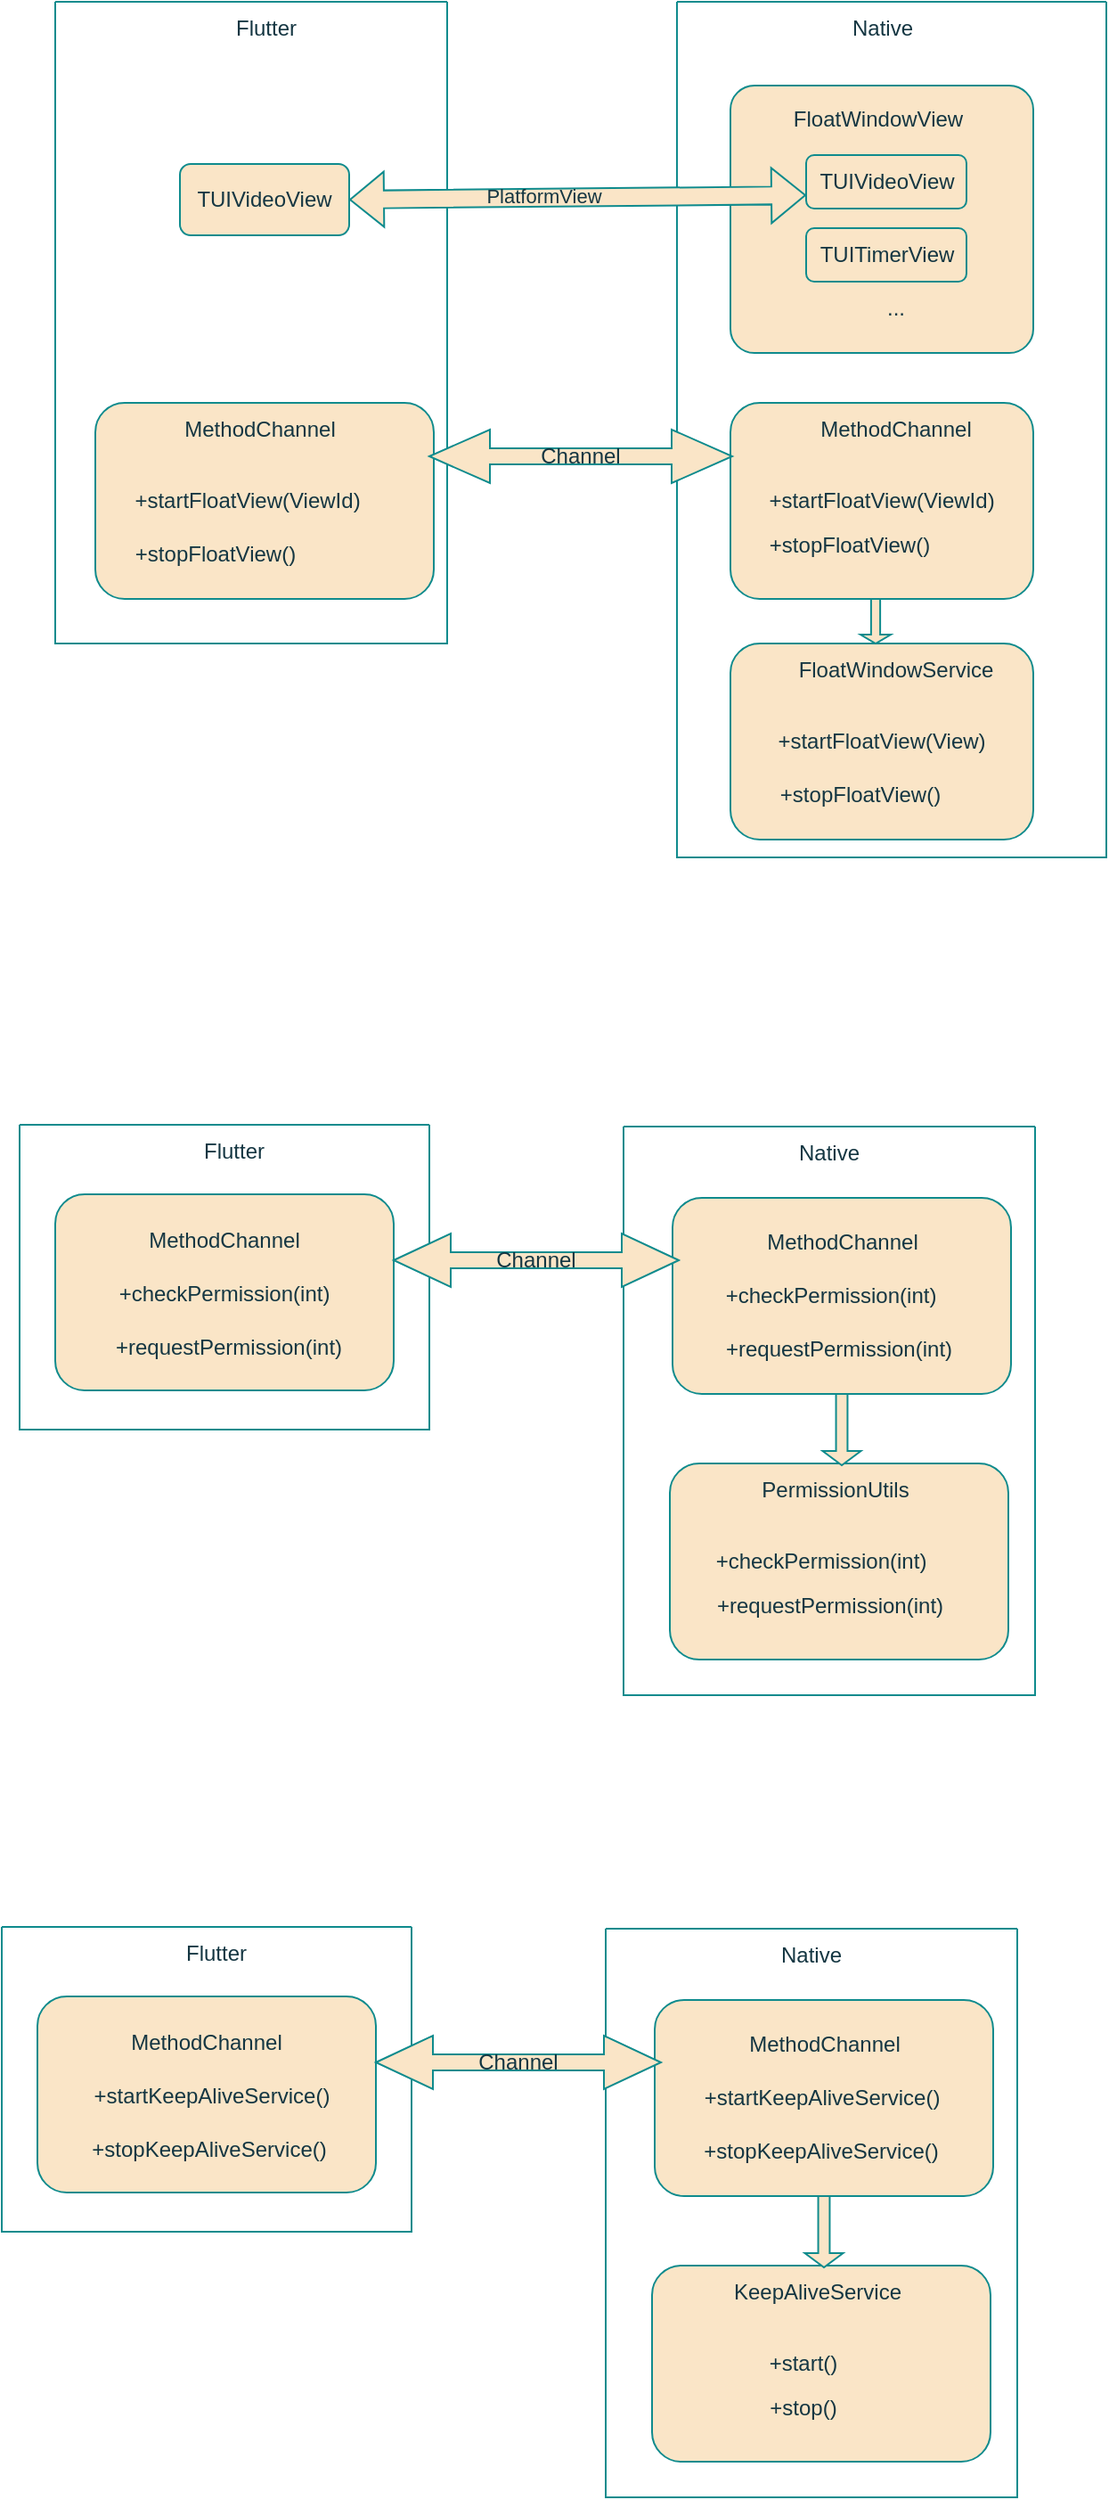 <mxfile version="21.2.2" type="github">
  <diagram name="第 1 页" id="QmG3-PcEkuPx87hOaXbz">
    <mxGraphModel dx="1754" dy="988" grid="1" gridSize="10" guides="1" tooltips="1" connect="1" arrows="1" fold="1" page="1" pageScale="1" pageWidth="827" pageHeight="1169" math="0" shadow="0">
      <root>
        <mxCell id="0" />
        <mxCell id="1" parent="0" />
        <mxCell id="VjTijOHrhGqJa4PpmiOG-1" value="" style="swimlane;startSize=0;labelBackgroundColor=none;fillColor=#FAE5C7;strokeColor=#0F8B8D;fontColor=#143642;" parent="1" vertex="1">
          <mxGeometry x="449" y="270" width="241" height="480" as="geometry" />
        </mxCell>
        <mxCell id="VjTijOHrhGqJa4PpmiOG-4" value="Native" style="text;html=1;align=center;verticalAlign=middle;resizable=0;points=[];autosize=1;strokeColor=none;fillColor=none;labelBackgroundColor=none;fontColor=#143642;" parent="VjTijOHrhGqJa4PpmiOG-1" vertex="1">
          <mxGeometry x="85" width="60" height="30" as="geometry" />
        </mxCell>
        <mxCell id="VjTijOHrhGqJa4PpmiOG-7" value="" style="rounded=1;whiteSpace=wrap;html=1;strokeColor=#0F8B8D;fontColor=#143642;fillColor=#FAE5C7;arcSize=9;labelBackgroundColor=none;" parent="VjTijOHrhGqJa4PpmiOG-1" vertex="1">
          <mxGeometry x="30" y="47" width="170" height="150" as="geometry" />
        </mxCell>
        <mxCell id="VjTijOHrhGqJa4PpmiOG-6" value="TUIVideoView" style="rounded=1;whiteSpace=wrap;html=1;strokeColor=#0F8B8D;fontColor=#143642;fillColor=#FAE5C7;labelBackgroundColor=none;" parent="VjTijOHrhGqJa4PpmiOG-1" vertex="1">
          <mxGeometry x="72.5" y="86" width="90" height="30" as="geometry" />
        </mxCell>
        <mxCell id="VjTijOHrhGqJa4PpmiOG-9" value="TUITimerView" style="rounded=1;whiteSpace=wrap;html=1;strokeColor=#0F8B8D;fontColor=#143642;fillColor=#FAE5C7;labelBackgroundColor=none;" parent="VjTijOHrhGqJa4PpmiOG-1" vertex="1">
          <mxGeometry x="72.5" y="127" width="90" height="30" as="geometry" />
        </mxCell>
        <mxCell id="VjTijOHrhGqJa4PpmiOG-10" value="FloatWindowView" style="text;html=1;strokeColor=none;fillColor=none;align=center;verticalAlign=middle;whiteSpace=wrap;rounded=0;fontColor=#143642;labelBackgroundColor=none;" parent="VjTijOHrhGqJa4PpmiOG-1" vertex="1">
          <mxGeometry x="82.5" y="51" width="60" height="30" as="geometry" />
        </mxCell>
        <mxCell id="VjTijOHrhGqJa4PpmiOG-12" value="..." style="text;html=1;strokeColor=none;fillColor=none;align=center;verticalAlign=middle;whiteSpace=wrap;rounded=0;fontColor=#143642;labelBackgroundColor=none;" parent="VjTijOHrhGqJa4PpmiOG-1" vertex="1">
          <mxGeometry x="92.5" y="157" width="60" height="30" as="geometry" />
        </mxCell>
        <mxCell id="VjTijOHrhGqJa4PpmiOG-18" value="" style="rounded=1;whiteSpace=wrap;html=1;strokeColor=#0F8B8D;fontColor=#143642;fillColor=#FAE5C7;labelBackgroundColor=none;" parent="VjTijOHrhGqJa4PpmiOG-1" vertex="1">
          <mxGeometry x="30" y="360" width="170" height="110" as="geometry" />
        </mxCell>
        <mxCell id="VjTijOHrhGqJa4PpmiOG-19" value="FloatWindowService" style="text;html=1;strokeColor=none;fillColor=none;align=center;verticalAlign=middle;whiteSpace=wrap;rounded=0;fontColor=#143642;labelBackgroundColor=none;" parent="VjTijOHrhGqJa4PpmiOG-1" vertex="1">
          <mxGeometry x="92.5" y="360" width="60" height="30" as="geometry" />
        </mxCell>
        <mxCell id="VjTijOHrhGqJa4PpmiOG-20" value="+startFloatView(View)" style="text;html=1;strokeColor=none;fillColor=none;align=center;verticalAlign=middle;whiteSpace=wrap;rounded=0;fontColor=#143642;labelBackgroundColor=none;" parent="VjTijOHrhGqJa4PpmiOG-1" vertex="1">
          <mxGeometry x="85" y="400" width="60" height="30" as="geometry" />
        </mxCell>
        <mxCell id="VjTijOHrhGqJa4PpmiOG-24" value="+stopFloatView()" style="text;html=1;strokeColor=none;fillColor=none;align=center;verticalAlign=middle;whiteSpace=wrap;rounded=0;fontColor=#143642;labelBackgroundColor=none;" parent="VjTijOHrhGqJa4PpmiOG-1" vertex="1">
          <mxGeometry x="72.5" y="430" width="60" height="30" as="geometry" />
        </mxCell>
        <mxCell id="VjTijOHrhGqJa4PpmiOG-59" value="" style="rounded=1;whiteSpace=wrap;html=1;strokeColor=#0F8B8D;fontColor=#143642;fillColor=#FAE5C7;labelBackgroundColor=none;" parent="VjTijOHrhGqJa4PpmiOG-1" vertex="1">
          <mxGeometry x="30" y="225" width="170" height="110" as="geometry" />
        </mxCell>
        <mxCell id="VjTijOHrhGqJa4PpmiOG-60" value="MethodChannel" style="text;html=1;strokeColor=none;fillColor=none;align=center;verticalAlign=middle;whiteSpace=wrap;rounded=0;fontColor=#143642;labelBackgroundColor=none;" parent="VjTijOHrhGqJa4PpmiOG-1" vertex="1">
          <mxGeometry x="92.5" y="225" width="60" height="30" as="geometry" />
        </mxCell>
        <mxCell id="VjTijOHrhGqJa4PpmiOG-61" value="+startFloatView(ViewId)" style="text;html=1;strokeColor=none;fillColor=none;align=center;verticalAlign=middle;whiteSpace=wrap;rounded=0;fontColor=#143642;labelBackgroundColor=none;" parent="VjTijOHrhGqJa4PpmiOG-1" vertex="1">
          <mxGeometry x="85" y="265" width="60" height="30" as="geometry" />
        </mxCell>
        <mxCell id="VjTijOHrhGqJa4PpmiOG-62" value="+stopFloatView()" style="text;html=1;strokeColor=none;fillColor=none;align=center;verticalAlign=middle;whiteSpace=wrap;rounded=0;fontColor=#143642;labelBackgroundColor=none;" parent="VjTijOHrhGqJa4PpmiOG-1" vertex="1">
          <mxGeometry x="67" y="290" width="60" height="30" as="geometry" />
        </mxCell>
        <mxCell id="VjTijOHrhGqJa4PpmiOG-70" value="" style="shape=singleArrow;direction=south;whiteSpace=wrap;html=1;strokeColor=#0F8B8D;fontColor=#143642;fillColor=#FAE5C7;labelBackgroundColor=none;" parent="VjTijOHrhGqJa4PpmiOG-1" vertex="1">
          <mxGeometry x="103" y="335" width="17" height="25" as="geometry" />
        </mxCell>
        <mxCell id="VjTijOHrhGqJa4PpmiOG-2" value="" style="swimlane;startSize=0;fillColor=#FAE5C7;strokeColor=#0F8B8D;labelBackgroundColor=none;fontColor=#143642;" parent="1" vertex="1">
          <mxGeometry x="100" y="270" width="220" height="360" as="geometry" />
        </mxCell>
        <mxCell id="VjTijOHrhGqJa4PpmiOG-3" value="Flutter" style="text;html=1;align=center;verticalAlign=middle;resizable=0;points=[];autosize=1;strokeColor=none;fillColor=none;labelBackgroundColor=none;fontColor=#143642;" parent="VjTijOHrhGqJa4PpmiOG-2" vertex="1">
          <mxGeometry x="87.5" width="60" height="30" as="geometry" />
        </mxCell>
        <mxCell id="VjTijOHrhGqJa4PpmiOG-5" value="TUIVideoView" style="rounded=1;whiteSpace=wrap;html=1;strokeColor=#0F8B8D;fontColor=#143642;fillColor=#FAE5C7;labelBackgroundColor=none;" parent="VjTijOHrhGqJa4PpmiOG-2" vertex="1">
          <mxGeometry x="70" y="91" width="95" height="40" as="geometry" />
        </mxCell>
        <mxCell id="VjTijOHrhGqJa4PpmiOG-55" value="" style="rounded=1;whiteSpace=wrap;html=1;strokeColor=#0F8B8D;fontColor=#143642;fillColor=#FAE5C7;labelBackgroundColor=none;" parent="VjTijOHrhGqJa4PpmiOG-2" vertex="1">
          <mxGeometry x="22.5" y="225" width="190" height="110" as="geometry" />
        </mxCell>
        <mxCell id="VjTijOHrhGqJa4PpmiOG-56" value="MethodChannel" style="text;html=1;strokeColor=none;fillColor=none;align=center;verticalAlign=middle;whiteSpace=wrap;rounded=0;fontColor=#143642;labelBackgroundColor=none;" parent="VjTijOHrhGqJa4PpmiOG-2" vertex="1">
          <mxGeometry x="85" y="225" width="60" height="30" as="geometry" />
        </mxCell>
        <mxCell id="VjTijOHrhGqJa4PpmiOG-57" value="+startFloatView(ViewId)" style="text;html=1;strokeColor=none;fillColor=none;align=center;verticalAlign=middle;whiteSpace=wrap;rounded=0;fontColor=#143642;labelBackgroundColor=none;" parent="VjTijOHrhGqJa4PpmiOG-2" vertex="1">
          <mxGeometry x="77.5" y="265" width="60" height="30" as="geometry" />
        </mxCell>
        <mxCell id="VjTijOHrhGqJa4PpmiOG-58" value="+stopFloatView()" style="text;html=1;strokeColor=none;fillColor=none;align=center;verticalAlign=middle;whiteSpace=wrap;rounded=0;fontColor=#143642;labelBackgroundColor=none;" parent="VjTijOHrhGqJa4PpmiOG-2" vertex="1">
          <mxGeometry x="60" y="295" width="60" height="30" as="geometry" />
        </mxCell>
        <mxCell id="VjTijOHrhGqJa4PpmiOG-25" value="" style="shape=flexArrow;endArrow=classic;startArrow=classic;html=1;rounded=0;strokeColor=#0F8B8D;fontColor=default;fillColor=#FAE5C7;exitX=1;exitY=0.5;exitDx=0;exitDy=0;entryX=0;entryY=0.75;entryDx=0;entryDy=0;labelBackgroundColor=none;" parent="1" source="VjTijOHrhGqJa4PpmiOG-5" target="VjTijOHrhGqJa4PpmiOG-6" edge="1">
          <mxGeometry width="100" height="100" relative="1" as="geometry">
            <mxPoint x="370" y="571" as="sourcePoint" />
            <mxPoint x="470" y="471" as="targetPoint" />
          </mxGeometry>
        </mxCell>
        <mxCell id="VjTijOHrhGqJa4PpmiOG-26" value="PlatformView" style="edgeLabel;html=1;align=center;verticalAlign=middle;resizable=0;points=[];fontColor=#143642;labelBackgroundColor=none;" parent="VjTijOHrhGqJa4PpmiOG-25" vertex="1" connectable="0">
          <mxGeometry x="-0.154" y="1" relative="1" as="geometry">
            <mxPoint as="offset" />
          </mxGeometry>
        </mxCell>
        <mxCell id="VjTijOHrhGqJa4PpmiOG-27" value="Channel" style="shape=doubleArrow;whiteSpace=wrap;html=1;strokeColor=#0F8B8D;fillColor=#FAE5C7;labelBackgroundColor=none;fontColor=#143642;" parent="1" vertex="1">
          <mxGeometry x="310" y="510" width="170" height="30" as="geometry" />
        </mxCell>
        <mxCell id="VjTijOHrhGqJa4PpmiOG-29" value="" style="swimlane;startSize=0;labelBackgroundColor=none;fillColor=#FAE5C7;strokeColor=#0F8B8D;fontColor=#143642;" parent="1" vertex="1">
          <mxGeometry x="419" y="901" width="231" height="319" as="geometry" />
        </mxCell>
        <mxCell id="VjTijOHrhGqJa4PpmiOG-30" value="Native" style="text;html=1;align=center;verticalAlign=middle;resizable=0;points=[];autosize=1;strokeColor=none;fillColor=none;labelBackgroundColor=none;fontColor=#143642;" parent="VjTijOHrhGqJa4PpmiOG-29" vertex="1">
          <mxGeometry x="85" width="60" height="30" as="geometry" />
        </mxCell>
        <mxCell id="VjTijOHrhGqJa4PpmiOG-35" value="..." style="text;html=1;strokeColor=none;fillColor=none;align=center;verticalAlign=middle;whiteSpace=wrap;rounded=0;fontColor=#143642;labelBackgroundColor=none;" parent="VjTijOHrhGqJa4PpmiOG-29" vertex="1">
          <mxGeometry x="92.5" y="206" width="60" height="30" as="geometry" />
        </mxCell>
        <mxCell id="VjTijOHrhGqJa4PpmiOG-36" value="" style="rounded=1;whiteSpace=wrap;html=1;strokeColor=#0F8B8D;fontColor=#143642;fillColor=#FAE5C7;labelBackgroundColor=none;" parent="VjTijOHrhGqJa4PpmiOG-29" vertex="1">
          <mxGeometry x="27.5" y="40" width="190" height="110" as="geometry" />
        </mxCell>
        <mxCell id="VjTijOHrhGqJa4PpmiOG-37" value="MethodChannel" style="text;html=1;strokeColor=none;fillColor=none;align=center;verticalAlign=middle;whiteSpace=wrap;rounded=0;fontColor=#143642;labelBackgroundColor=none;" parent="VjTijOHrhGqJa4PpmiOG-29" vertex="1">
          <mxGeometry x="92.5" y="50" width="60" height="30" as="geometry" />
        </mxCell>
        <mxCell id="VjTijOHrhGqJa4PpmiOG-38" value="+checkPermission&lt;span style=&quot;background-color: initial;&quot;&gt;(int)&lt;/span&gt;" style="text;html=1;strokeColor=none;fillColor=none;align=center;verticalAlign=middle;whiteSpace=wrap;rounded=0;fontColor=#143642;labelBackgroundColor=none;" parent="VjTijOHrhGqJa4PpmiOG-29" vertex="1">
          <mxGeometry x="80" y="80" width="72.5" height="30" as="geometry" />
        </mxCell>
        <mxCell id="VjTijOHrhGqJa4PpmiOG-39" value="+requestPermission&lt;span style=&quot;background-color: initial;&quot;&gt;(int)&lt;/span&gt;" style="text;html=1;strokeColor=none;fillColor=none;align=center;verticalAlign=middle;whiteSpace=wrap;rounded=0;fontColor=#143642;labelBackgroundColor=none;" parent="VjTijOHrhGqJa4PpmiOG-29" vertex="1">
          <mxGeometry x="91" y="110" width="60" height="30" as="geometry" />
        </mxCell>
        <mxCell id="VjTijOHrhGqJa4PpmiOG-71" value="" style="rounded=1;whiteSpace=wrap;html=1;strokeColor=#0F8B8D;fontColor=#143642;fillColor=#FAE5C7;labelBackgroundColor=none;" parent="VjTijOHrhGqJa4PpmiOG-29" vertex="1">
          <mxGeometry x="26" y="189" width="190" height="110" as="geometry" />
        </mxCell>
        <mxCell id="VjTijOHrhGqJa4PpmiOG-72" value="PermissionUtils" style="text;html=1;strokeColor=none;fillColor=none;align=center;verticalAlign=middle;whiteSpace=wrap;rounded=0;fontColor=#143642;labelBackgroundColor=none;" parent="VjTijOHrhGqJa4PpmiOG-29" vertex="1">
          <mxGeometry x="88.5" y="189" width="60" height="30" as="geometry" />
        </mxCell>
        <mxCell id="VjTijOHrhGqJa4PpmiOG-73" value="+checkPermission(int)" style="text;html=1;strokeColor=none;fillColor=none;align=center;verticalAlign=middle;whiteSpace=wrap;rounded=0;fontColor=#143642;labelBackgroundColor=none;" parent="VjTijOHrhGqJa4PpmiOG-29" vertex="1">
          <mxGeometry x="81" y="229" width="60" height="30" as="geometry" />
        </mxCell>
        <mxCell id="VjTijOHrhGqJa4PpmiOG-74" value="+requestPermission(int)" style="text;html=1;strokeColor=none;fillColor=none;align=center;verticalAlign=middle;whiteSpace=wrap;rounded=0;fontColor=#143642;labelBackgroundColor=none;" parent="VjTijOHrhGqJa4PpmiOG-29" vertex="1">
          <mxGeometry x="80.5" y="254" width="69.5" height="30" as="geometry" />
        </mxCell>
        <mxCell id="VjTijOHrhGqJa4PpmiOG-77" value="" style="shape=singleArrow;direction=south;whiteSpace=wrap;html=1;strokeColor=#0F8B8D;fontColor=#143642;fillColor=#FAE5C7;labelBackgroundColor=none;" parent="VjTijOHrhGqJa4PpmiOG-29" vertex="1">
          <mxGeometry x="111.75" y="150" width="21.5" height="40" as="geometry" />
        </mxCell>
        <mxCell id="VjTijOHrhGqJa4PpmiOG-40" value="" style="swimlane;startSize=0;fillColor=#FAE5C7;strokeColor=#0F8B8D;labelBackgroundColor=none;fontColor=#143642;" parent="1" vertex="1">
          <mxGeometry x="80" y="900" width="230" height="171" as="geometry" />
        </mxCell>
        <mxCell id="VjTijOHrhGqJa4PpmiOG-41" value="Flutter" style="text;html=1;align=center;verticalAlign=middle;resizable=0;points=[];autosize=1;strokeColor=none;fillColor=none;labelBackgroundColor=none;fontColor=#143642;" parent="VjTijOHrhGqJa4PpmiOG-40" vertex="1">
          <mxGeometry x="90" width="60" height="30" as="geometry" />
        </mxCell>
        <mxCell id="VjTijOHrhGqJa4PpmiOG-50" value="" style="rounded=1;whiteSpace=wrap;html=1;strokeColor=#0F8B8D;fontColor=#143642;fillColor=#FAE5C7;labelBackgroundColor=none;" parent="VjTijOHrhGqJa4PpmiOG-40" vertex="1">
          <mxGeometry x="20" y="39" width="190" height="110" as="geometry" />
        </mxCell>
        <mxCell id="VjTijOHrhGqJa4PpmiOG-51" value="MethodChannel" style="text;html=1;strokeColor=none;fillColor=none;align=center;verticalAlign=middle;whiteSpace=wrap;rounded=0;fontColor=#143642;labelBackgroundColor=none;" parent="VjTijOHrhGqJa4PpmiOG-40" vertex="1">
          <mxGeometry x="85" y="50" width="60" height="30" as="geometry" />
        </mxCell>
        <mxCell id="VjTijOHrhGqJa4PpmiOG-52" value="+checkPermission&lt;span style=&quot;background-color: initial;&quot;&gt;(int)&lt;/span&gt;" style="text;html=1;strokeColor=none;fillColor=none;align=center;verticalAlign=middle;whiteSpace=wrap;rounded=0;fontColor=#143642;labelBackgroundColor=none;" parent="VjTijOHrhGqJa4PpmiOG-40" vertex="1">
          <mxGeometry x="85" y="80" width="60" height="30" as="geometry" />
        </mxCell>
        <mxCell id="VjTijOHrhGqJa4PpmiOG-53" value="+requestPermission&lt;span style=&quot;background-color: initial;&quot;&gt;(int)&lt;/span&gt;" style="text;html=1;strokeColor=none;fillColor=none;align=center;verticalAlign=middle;whiteSpace=wrap;rounded=0;fontColor=#143642;labelBackgroundColor=none;" parent="VjTijOHrhGqJa4PpmiOG-40" vertex="1">
          <mxGeometry x="83.5" y="110" width="66.5" height="30" as="geometry" />
        </mxCell>
        <mxCell id="VjTijOHrhGqJa4PpmiOG-46" value="Channel" style="shape=doubleArrow;whiteSpace=wrap;html=1;strokeColor=#0F8B8D;fontColor=#143642;fillColor=#FAE5C7;labelBackgroundColor=none;" parent="1" vertex="1">
          <mxGeometry x="290" y="961" width="160" height="30" as="geometry" />
        </mxCell>
        <mxCell id="VjTijOHrhGqJa4PpmiOG-78" value="" style="swimlane;startSize=0;labelBackgroundColor=none;fillColor=#FAE5C7;strokeColor=#0F8B8D;fontColor=#143642;" parent="1" vertex="1">
          <mxGeometry x="409" y="1351" width="231" height="319" as="geometry" />
        </mxCell>
        <mxCell id="VjTijOHrhGqJa4PpmiOG-79" value="Native" style="text;html=1;align=center;verticalAlign=middle;resizable=0;points=[];autosize=1;strokeColor=none;fillColor=none;labelBackgroundColor=none;fontColor=#143642;" parent="VjTijOHrhGqJa4PpmiOG-78" vertex="1">
          <mxGeometry x="85" width="60" height="30" as="geometry" />
        </mxCell>
        <mxCell id="VjTijOHrhGqJa4PpmiOG-80" value="..." style="text;html=1;strokeColor=none;fillColor=none;align=center;verticalAlign=middle;whiteSpace=wrap;rounded=0;fontColor=#143642;labelBackgroundColor=none;" parent="VjTijOHrhGqJa4PpmiOG-78" vertex="1">
          <mxGeometry x="92.5" y="206" width="60" height="30" as="geometry" />
        </mxCell>
        <mxCell id="VjTijOHrhGqJa4PpmiOG-81" value="" style="rounded=1;whiteSpace=wrap;html=1;strokeColor=#0F8B8D;fontColor=#143642;fillColor=#FAE5C7;labelBackgroundColor=none;" parent="VjTijOHrhGqJa4PpmiOG-78" vertex="1">
          <mxGeometry x="27.5" y="40" width="190" height="110" as="geometry" />
        </mxCell>
        <mxCell id="VjTijOHrhGqJa4PpmiOG-82" value="MethodChannel" style="text;html=1;strokeColor=none;fillColor=none;align=center;verticalAlign=middle;whiteSpace=wrap;rounded=0;fontColor=#143642;labelBackgroundColor=none;" parent="VjTijOHrhGqJa4PpmiOG-78" vertex="1">
          <mxGeometry x="92.5" y="50" width="60" height="30" as="geometry" />
        </mxCell>
        <mxCell id="VjTijOHrhGqJa4PpmiOG-83" value="+startKeepAliveService()" style="text;html=1;strokeColor=none;fillColor=none;align=center;verticalAlign=middle;whiteSpace=wrap;rounded=0;fontColor=#143642;labelBackgroundColor=none;" parent="VjTijOHrhGqJa4PpmiOG-78" vertex="1">
          <mxGeometry x="85" y="80" width="72.5" height="30" as="geometry" />
        </mxCell>
        <mxCell id="VjTijOHrhGqJa4PpmiOG-84" value="+stopKeepAliveService()" style="text;html=1;strokeColor=none;fillColor=none;align=center;verticalAlign=middle;whiteSpace=wrap;rounded=0;fontColor=#143642;labelBackgroundColor=none;" parent="VjTijOHrhGqJa4PpmiOG-78" vertex="1">
          <mxGeometry x="91" y="110" width="60" height="30" as="geometry" />
        </mxCell>
        <mxCell id="VjTijOHrhGqJa4PpmiOG-85" value="" style="rounded=1;whiteSpace=wrap;html=1;strokeColor=#0F8B8D;fontColor=#143642;fillColor=#FAE5C7;labelBackgroundColor=none;" parent="VjTijOHrhGqJa4PpmiOG-78" vertex="1">
          <mxGeometry x="26" y="189" width="190" height="110" as="geometry" />
        </mxCell>
        <mxCell id="VjTijOHrhGqJa4PpmiOG-86" value="KeepAliveService" style="text;html=1;strokeColor=none;fillColor=none;align=center;verticalAlign=middle;whiteSpace=wrap;rounded=0;fontColor=#143642;labelBackgroundColor=none;" parent="VjTijOHrhGqJa4PpmiOG-78" vertex="1">
          <mxGeometry x="88.5" y="189" width="60" height="30" as="geometry" />
        </mxCell>
        <mxCell id="VjTijOHrhGqJa4PpmiOG-87" value="+start()" style="text;html=1;strokeColor=none;fillColor=none;align=center;verticalAlign=middle;whiteSpace=wrap;rounded=0;fontColor=#143642;labelBackgroundColor=none;" parent="VjTijOHrhGqJa4PpmiOG-78" vertex="1">
          <mxGeometry x="81" y="229" width="60" height="30" as="geometry" />
        </mxCell>
        <mxCell id="VjTijOHrhGqJa4PpmiOG-88" value="+stop()" style="text;html=1;strokeColor=none;fillColor=none;align=center;verticalAlign=middle;whiteSpace=wrap;rounded=0;fontColor=#143642;labelBackgroundColor=none;" parent="VjTijOHrhGqJa4PpmiOG-78" vertex="1">
          <mxGeometry x="75.5" y="254" width="69.5" height="30" as="geometry" />
        </mxCell>
        <mxCell id="VjTijOHrhGqJa4PpmiOG-89" value="" style="shape=singleArrow;direction=south;whiteSpace=wrap;html=1;strokeColor=#0F8B8D;fontColor=#143642;fillColor=#FAE5C7;labelBackgroundColor=none;" parent="VjTijOHrhGqJa4PpmiOG-78" vertex="1">
          <mxGeometry x="111.75" y="150" width="21.5" height="40" as="geometry" />
        </mxCell>
        <mxCell id="VjTijOHrhGqJa4PpmiOG-90" value="" style="swimlane;startSize=0;fillColor=#FAE5C7;strokeColor=#0F8B8D;labelBackgroundColor=none;fontColor=#143642;" parent="1" vertex="1">
          <mxGeometry x="70" y="1350" width="230" height="171" as="geometry" />
        </mxCell>
        <mxCell id="VjTijOHrhGqJa4PpmiOG-91" value="Flutter" style="text;html=1;align=center;verticalAlign=middle;resizable=0;points=[];autosize=1;strokeColor=none;fillColor=none;labelBackgroundColor=none;fontColor=#143642;" parent="VjTijOHrhGqJa4PpmiOG-90" vertex="1">
          <mxGeometry x="90" width="60" height="30" as="geometry" />
        </mxCell>
        <mxCell id="VjTijOHrhGqJa4PpmiOG-92" value="" style="rounded=1;whiteSpace=wrap;html=1;strokeColor=#0F8B8D;fontColor=#143642;fillColor=#FAE5C7;labelBackgroundColor=none;" parent="VjTijOHrhGqJa4PpmiOG-90" vertex="1">
          <mxGeometry x="20" y="39" width="190" height="110" as="geometry" />
        </mxCell>
        <mxCell id="VjTijOHrhGqJa4PpmiOG-93" value="MethodChannel" style="text;html=1;strokeColor=none;fillColor=none;align=center;verticalAlign=middle;whiteSpace=wrap;rounded=0;fontColor=#143642;labelBackgroundColor=none;" parent="VjTijOHrhGqJa4PpmiOG-90" vertex="1">
          <mxGeometry x="85" y="50" width="60" height="30" as="geometry" />
        </mxCell>
        <mxCell id="VjTijOHrhGqJa4PpmiOG-94" value="+startKeepAliveService&lt;span style=&quot;background-color: initial;&quot;&gt;()&lt;/span&gt;" style="text;html=1;strokeColor=none;fillColor=none;align=center;verticalAlign=middle;whiteSpace=wrap;rounded=0;fontColor=#143642;labelBackgroundColor=none;" parent="VjTijOHrhGqJa4PpmiOG-90" vertex="1">
          <mxGeometry x="88" y="80" width="60" height="30" as="geometry" />
        </mxCell>
        <mxCell id="VjTijOHrhGqJa4PpmiOG-95" value="+stopKeepAliveService&lt;span style=&quot;background-color: initial;&quot;&gt;()&lt;/span&gt;" style="text;html=1;strokeColor=none;fillColor=none;align=center;verticalAlign=middle;whiteSpace=wrap;rounded=0;fontColor=#143642;labelBackgroundColor=none;" parent="VjTijOHrhGqJa4PpmiOG-90" vertex="1">
          <mxGeometry x="82.5" y="110" width="66.5" height="30" as="geometry" />
        </mxCell>
        <mxCell id="VjTijOHrhGqJa4PpmiOG-96" value="Channel" style="shape=doubleArrow;whiteSpace=wrap;html=1;strokeColor=#0F8B8D;fontColor=#143642;fillColor=#FAE5C7;labelBackgroundColor=none;" parent="1" vertex="1">
          <mxGeometry x="280" y="1411" width="160" height="30" as="geometry" />
        </mxCell>
      </root>
    </mxGraphModel>
  </diagram>
</mxfile>
